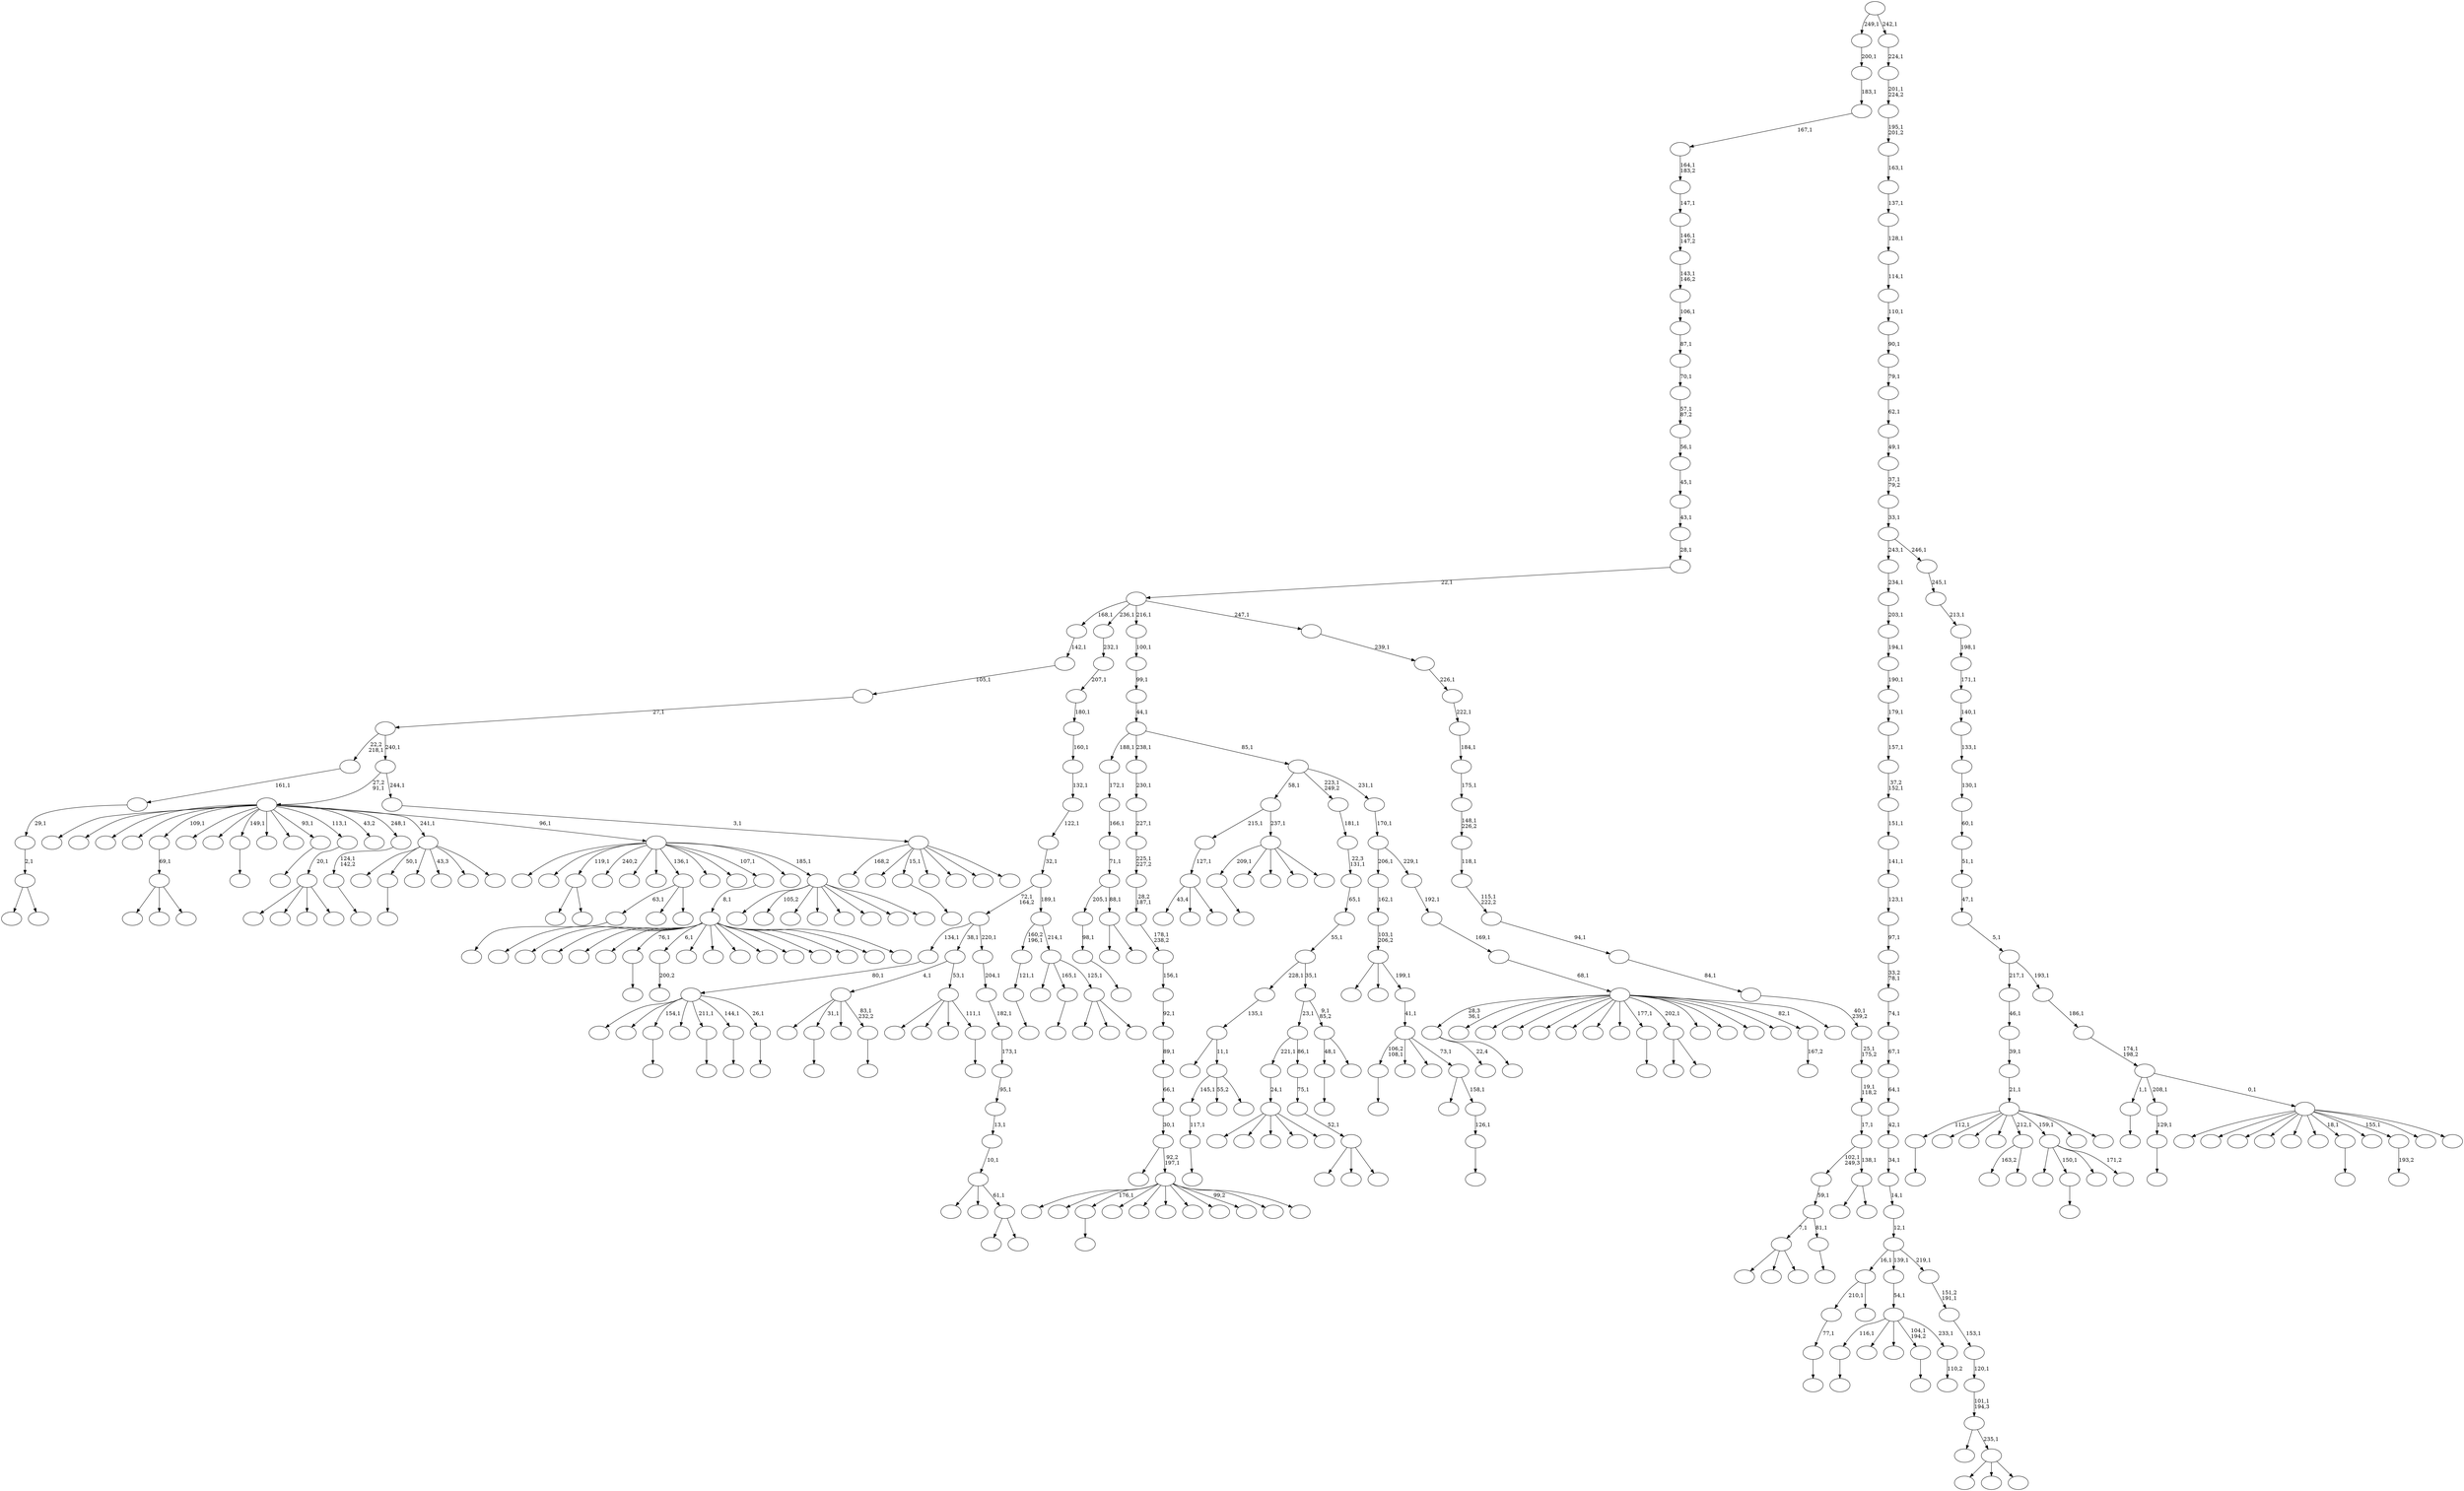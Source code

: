 digraph T {
	450 [label=""]
	449 [label=""]
	448 [label=""]
	447 [label=""]
	446 [label=""]
	445 [label=""]
	444 [label=""]
	443 [label=""]
	442 [label=""]
	441 [label=""]
	440 [label=""]
	439 [label=""]
	438 [label=""]
	437 [label=""]
	436 [label=""]
	435 [label=""]
	434 [label=""]
	433 [label=""]
	432 [label=""]
	431 [label=""]
	430 [label=""]
	429 [label=""]
	428 [label=""]
	427 [label=""]
	426 [label=""]
	425 [label=""]
	424 [label=""]
	423 [label=""]
	422 [label=""]
	421 [label=""]
	420 [label=""]
	419 [label=""]
	418 [label=""]
	417 [label=""]
	416 [label=""]
	415 [label=""]
	414 [label=""]
	413 [label=""]
	412 [label=""]
	411 [label=""]
	410 [label=""]
	409 [label=""]
	408 [label=""]
	407 [label=""]
	406 [label=""]
	405 [label=""]
	404 [label=""]
	403 [label=""]
	402 [label=""]
	401 [label=""]
	400 [label=""]
	399 [label=""]
	398 [label=""]
	397 [label=""]
	396 [label=""]
	395 [label=""]
	394 [label=""]
	393 [label=""]
	392 [label=""]
	391 [label=""]
	390 [label=""]
	389 [label=""]
	388 [label=""]
	387 [label=""]
	386 [label=""]
	385 [label=""]
	384 [label=""]
	383 [label=""]
	382 [label=""]
	381 [label=""]
	380 [label=""]
	379 [label=""]
	378 [label=""]
	377 [label=""]
	376 [label=""]
	375 [label=""]
	374 [label=""]
	373 [label=""]
	372 [label=""]
	371 [label=""]
	370 [label=""]
	369 [label=""]
	368 [label=""]
	367 [label=""]
	366 [label=""]
	365 [label=""]
	364 [label=""]
	363 [label=""]
	362 [label=""]
	361 [label=""]
	360 [label=""]
	359 [label=""]
	358 [label=""]
	357 [label=""]
	356 [label=""]
	355 [label=""]
	354 [label=""]
	353 [label=""]
	352 [label=""]
	351 [label=""]
	350 [label=""]
	349 [label=""]
	348 [label=""]
	347 [label=""]
	346 [label=""]
	345 [label=""]
	344 [label=""]
	343 [label=""]
	342 [label=""]
	341 [label=""]
	340 [label=""]
	339 [label=""]
	338 [label=""]
	337 [label=""]
	336 [label=""]
	335 [label=""]
	334 [label=""]
	333 [label=""]
	332 [label=""]
	331 [label=""]
	330 [label=""]
	329 [label=""]
	328 [label=""]
	327 [label=""]
	326 [label=""]
	325 [label=""]
	324 [label=""]
	323 [label=""]
	322 [label=""]
	321 [label=""]
	320 [label=""]
	319 [label=""]
	318 [label=""]
	317 [label=""]
	316 [label=""]
	315 [label=""]
	314 [label=""]
	313 [label=""]
	312 [label=""]
	311 [label=""]
	310 [label=""]
	309 [label=""]
	308 [label=""]
	307 [label=""]
	306 [label=""]
	305 [label=""]
	304 [label=""]
	303 [label=""]
	302 [label=""]
	301 [label=""]
	300 [label=""]
	299 [label=""]
	298 [label=""]
	297 [label=""]
	296 [label=""]
	295 [label=""]
	294 [label=""]
	293 [label=""]
	292 [label=""]
	291 [label=""]
	290 [label=""]
	289 [label=""]
	288 [label=""]
	287 [label=""]
	286 [label=""]
	285 [label=""]
	284 [label=""]
	283 [label=""]
	282 [label=""]
	281 [label=""]
	280 [label=""]
	279 [label=""]
	278 [label=""]
	277 [label=""]
	276 [label=""]
	275 [label=""]
	274 [label=""]
	273 [label=""]
	272 [label=""]
	271 [label=""]
	270 [label=""]
	269 [label=""]
	268 [label=""]
	267 [label=""]
	266 [label=""]
	265 [label=""]
	264 [label=""]
	263 [label=""]
	262 [label=""]
	261 [label=""]
	260 [label=""]
	259 [label=""]
	258 [label=""]
	257 [label=""]
	256 [label=""]
	255 [label=""]
	254 [label=""]
	253 [label=""]
	252 [label=""]
	251 [label=""]
	250 [label=""]
	249 [label=""]
	248 [label=""]
	247 [label=""]
	246 [label=""]
	245 [label=""]
	244 [label=""]
	243 [label=""]
	242 [label=""]
	241 [label=""]
	240 [label=""]
	239 [label=""]
	238 [label=""]
	237 [label=""]
	236 [label=""]
	235 [label=""]
	234 [label=""]
	233 [label=""]
	232 [label=""]
	231 [label=""]
	230 [label=""]
	229 [label=""]
	228 [label=""]
	227 [label=""]
	226 [label=""]
	225 [label=""]
	224 [label=""]
	223 [label=""]
	222 [label=""]
	221 [label=""]
	220 [label=""]
	219 [label=""]
	218 [label=""]
	217 [label=""]
	216 [label=""]
	215 [label=""]
	214 [label=""]
	213 [label=""]
	212 [label=""]
	211 [label=""]
	210 [label=""]
	209 [label=""]
	208 [label=""]
	207 [label=""]
	206 [label=""]
	205 [label=""]
	204 [label=""]
	203 [label=""]
	202 [label=""]
	201 [label=""]
	200 [label=""]
	199 [label=""]
	198 [label=""]
	197 [label=""]
	196 [label=""]
	195 [label=""]
	194 [label=""]
	193 [label=""]
	192 [label=""]
	191 [label=""]
	190 [label=""]
	189 [label=""]
	188 [label=""]
	187 [label=""]
	186 [label=""]
	185 [label=""]
	184 [label=""]
	183 [label=""]
	182 [label=""]
	181 [label=""]
	180 [label=""]
	179 [label=""]
	178 [label=""]
	177 [label=""]
	176 [label=""]
	175 [label=""]
	174 [label=""]
	173 [label=""]
	172 [label=""]
	171 [label=""]
	170 [label=""]
	169 [label=""]
	168 [label=""]
	167 [label=""]
	166 [label=""]
	165 [label=""]
	164 [label=""]
	163 [label=""]
	162 [label=""]
	161 [label=""]
	160 [label=""]
	159 [label=""]
	158 [label=""]
	157 [label=""]
	156 [label=""]
	155 [label=""]
	154 [label=""]
	153 [label=""]
	152 [label=""]
	151 [label=""]
	150 [label=""]
	149 [label=""]
	148 [label=""]
	147 [label=""]
	146 [label=""]
	145 [label=""]
	144 [label=""]
	143 [label=""]
	142 [label=""]
	141 [label=""]
	140 [label=""]
	139 [label=""]
	138 [label=""]
	137 [label=""]
	136 [label=""]
	135 [label=""]
	134 [label=""]
	133 [label=""]
	132 [label=""]
	131 [label=""]
	130 [label=""]
	129 [label=""]
	128 [label=""]
	127 [label=""]
	126 [label=""]
	125 [label=""]
	124 [label=""]
	123 [label=""]
	122 [label=""]
	121 [label=""]
	120 [label=""]
	119 [label=""]
	118 [label=""]
	117 [label=""]
	116 [label=""]
	115 [label=""]
	114 [label=""]
	113 [label=""]
	112 [label=""]
	111 [label=""]
	110 [label=""]
	109 [label=""]
	108 [label=""]
	107 [label=""]
	106 [label=""]
	105 [label=""]
	104 [label=""]
	103 [label=""]
	102 [label=""]
	101 [label=""]
	100 [label=""]
	99 [label=""]
	98 [label=""]
	97 [label=""]
	96 [label=""]
	95 [label=""]
	94 [label=""]
	93 [label=""]
	92 [label=""]
	91 [label=""]
	90 [label=""]
	89 [label=""]
	88 [label=""]
	87 [label=""]
	86 [label=""]
	85 [label=""]
	84 [label=""]
	83 [label=""]
	82 [label=""]
	81 [label=""]
	80 [label=""]
	79 [label=""]
	78 [label=""]
	77 [label=""]
	76 [label=""]
	75 [label=""]
	74 [label=""]
	73 [label=""]
	72 [label=""]
	71 [label=""]
	70 [label=""]
	69 [label=""]
	68 [label=""]
	67 [label=""]
	66 [label=""]
	65 [label=""]
	64 [label=""]
	63 [label=""]
	62 [label=""]
	61 [label=""]
	60 [label=""]
	59 [label=""]
	58 [label=""]
	57 [label=""]
	56 [label=""]
	55 [label=""]
	54 [label=""]
	53 [label=""]
	52 [label=""]
	51 [label=""]
	50 [label=""]
	49 [label=""]
	48 [label=""]
	47 [label=""]
	46 [label=""]
	45 [label=""]
	44 [label=""]
	43 [label=""]
	42 [label=""]
	41 [label=""]
	40 [label=""]
	39 [label=""]
	38 [label=""]
	37 [label=""]
	36 [label=""]
	35 [label=""]
	34 [label=""]
	33 [label=""]
	32 [label=""]
	31 [label=""]
	30 [label=""]
	29 [label=""]
	28 [label=""]
	27 [label=""]
	26 [label=""]
	25 [label=""]
	24 [label=""]
	23 [label=""]
	22 [label=""]
	21 [label=""]
	20 [label=""]
	19 [label=""]
	18 [label=""]
	17 [label=""]
	16 [label=""]
	15 [label=""]
	14 [label=""]
	13 [label=""]
	12 [label=""]
	11 [label=""]
	10 [label=""]
	9 [label=""]
	8 [label=""]
	7 [label=""]
	6 [label=""]
	5 [label=""]
	4 [label=""]
	3 [label=""]
	2 [label=""]
	1 [label=""]
	0 [label=""]
	442 -> 443 [label=""]
	441 -> 442 [label="117,1"]
	435 -> 436 [label=""]
	428 -> 429 [label=""]
	424 -> 425 [label=""]
	420 -> 427 [label="22,4"]
	420 -> 421 [label=""]
	416 -> 417 [label=""]
	415 -> 416 [label="77,1"]
	407 -> 439 [label=""]
	407 -> 408 [label=""]
	405 -> 406 [label=""]
	401 -> 402 [label=""]
	392 -> 393 [label=""]
	389 -> 390 [label=""]
	385 -> 386 [label=""]
	383 -> 432 [label=""]
	383 -> 384 [label=""]
	382 -> 383 [label="2,1"]
	381 -> 382 [label="29,1"]
	380 -> 381 [label="161,1"]
	373 -> 374 [label=""]
	371 -> 372 [label=""]
	370 -> 371 [label="121,1"]
	362 -> 412 [label="163,2"]
	362 -> 363 [label=""]
	360 -> 361 [label=""]
	359 -> 360 [label="98,1"]
	355 -> 356 [label=""]
	353 -> 415 [label="210,1"]
	353 -> 354 [label=""]
	351 -> 352 [label=""]
	333 -> 378 [label=""]
	333 -> 347 [label=""]
	333 -> 334 [label=""]
	332 -> 333 [label="69,1"]
	330 -> 331 [label=""]
	324 -> 441 [label="145,1"]
	324 -> 364 [label="55,2"]
	324 -> 325 [label=""]
	323 -> 423 [label=""]
	323 -> 324 [label="11,1"]
	322 -> 323 [label="135,1"]
	320 -> 321 [label="200,2"]
	312 -> 313 [label=""]
	310 -> 311 [label=""]
	303 -> 304 [label=""]
	299 -> 422 [label="43,4"]
	299 -> 335 [label=""]
	299 -> 300 [label=""]
	298 -> 299 [label="127,1"]
	293 -> 358 [label=""]
	293 -> 294 [label=""]
	292 -> 359 [label="205,1"]
	292 -> 293 [label="88,1"]
	291 -> 292 [label="71,1"]
	290 -> 291 [label="166,1"]
	289 -> 290 [label="172,1"]
	278 -> 279 [label=""]
	276 -> 430 [label=""]
	276 -> 343 [label=""]
	276 -> 306 [label=""]
	276 -> 281 [label=""]
	276 -> 277 [label=""]
	275 -> 276 [label="24,1"]
	273 -> 340 [label=""]
	273 -> 328 [label=""]
	273 -> 274 [label=""]
	271 -> 392 [label="63,1"]
	271 -> 283 [label=""]
	271 -> 272 [label=""]
	268 -> 269 [label=""]
	266 -> 267 [label=""]
	263 -> 339 [label=""]
	263 -> 264 [label=""]
	259 -> 447 [label=""]
	259 -> 424 [label="150,1"]
	259 -> 342 [label=""]
	259 -> 260 [label="171,2"]
	256 -> 257 [label=""]
	253 -> 254 [label=""]
	252 -> 253 [label="129,1"]
	250 -> 251 [label=""]
	249 -> 411 [label=""]
	249 -> 409 [label=""]
	249 -> 385 [label="154,1"]
	249 -> 369 [label=""]
	249 -> 330 [label="211,1"]
	249 -> 278 [label="144,1"]
	249 -> 250 [label="26,1"]
	248 -> 249 [label="80,1"]
	246 -> 247 [label=""]
	241 -> 444 [label=""]
	241 -> 350 [label=""]
	241 -> 242 [label=""]
	240 -> 241 [label="52,1"]
	239 -> 240 [label="75,1"]
	238 -> 275 [label="221,1"]
	238 -> 239 [label="86,1"]
	234 -> 235 [label=""]
	232 -> 233 [label="193,2"]
	225 -> 226 [label=""]
	224 -> 446 [label=""]
	224 -> 312 [label="31,1"]
	224 -> 296 [label=""]
	224 -> 225 [label="83,1\n232,2"]
	220 -> 410 [label=""]
	220 -> 387 [label=""]
	220 -> 373 [label="176,1"]
	220 -> 368 [label=""]
	220 -> 366 [label=""]
	220 -> 348 [label=""]
	220 -> 346 [label=""]
	220 -> 319 [label=""]
	220 -> 270 [label="99,2"]
	220 -> 229 [label=""]
	220 -> 221 [label=""]
	219 -> 341 [label=""]
	219 -> 220 [label="92,2\n197,1"]
	218 -> 219 [label="30,1"]
	217 -> 218 [label="66,1"]
	216 -> 217 [label="89,1"]
	215 -> 216 [label="92,1"]
	214 -> 215 [label="156,1"]
	213 -> 214 [label="178,1\n238,2"]
	212 -> 213 [label="28,2\n187,1"]
	211 -> 212 [label="225,1\n227,2"]
	210 -> 211 [label="227,1"]
	209 -> 210 [label="230,1"]
	205 -> 419 [label=""]
	205 -> 315 [label=""]
	205 -> 297 [label=""]
	205 -> 206 [label=""]
	204 -> 205 [label="20,1"]
	199 -> 437 [label=""]
	199 -> 433 [label=""]
	199 -> 426 [label=""]
	199 -> 395 [label=""]
	199 -> 379 [label=""]
	199 -> 355 [label="76,1"]
	199 -> 320 [label="6,1"]
	199 -> 316 [label=""]
	199 -> 302 [label=""]
	199 -> 301 [label=""]
	199 -> 286 [label=""]
	199 -> 258 [label=""]
	199 -> 228 [label=""]
	199 -> 202 [label=""]
	199 -> 201 [label=""]
	199 -> 200 [label=""]
	198 -> 199 [label="8,1"]
	194 -> 195 [label=""]
	193 -> 194 [label="124,1\n142,2"]
	189 -> 440 [label=""]
	189 -> 405 [label="50,1"]
	189 -> 388 [label=""]
	189 -> 344 [label="43,3"]
	189 -> 284 [label=""]
	189 -> 190 [label=""]
	183 -> 184 [label=""]
	181 -> 435 [label="112,1"]
	181 -> 394 [label=""]
	181 -> 377 [label=""]
	181 -> 375 [label=""]
	181 -> 362 [label="212,1"]
	181 -> 259 [label="159,1"]
	181 -> 243 [label=""]
	181 -> 182 [label=""]
	180 -> 181 [label="21,1"]
	179 -> 180 [label="39,1"]
	178 -> 179 [label="46,1"]
	175 -> 176 [label=""]
	174 -> 285 [label=""]
	174 -> 280 [label=""]
	174 -> 192 [label=""]
	174 -> 175 [label="111,1"]
	173 -> 224 [label="4,1"]
	173 -> 174 [label="53,1"]
	171 -> 172 [label="110,2"]
	170 -> 389 [label="116,1"]
	170 -> 337 [label=""]
	170 -> 188 [label=""]
	170 -> 183 [label="104,1\n194,2"]
	170 -> 171 [label="233,1"]
	169 -> 170 [label="54,1"]
	167 -> 305 [label=""]
	167 -> 262 [label=""]
	167 -> 168 [label=""]
	166 -> 196 [label=""]
	166 -> 167 [label="235,1"]
	165 -> 166 [label="101,1\n194,3"]
	164 -> 165 [label="120,1"]
	163 -> 164 [label="153,1"]
	162 -> 163 [label="151,2\n191,1"]
	161 -> 353 [label="16,1"]
	161 -> 169 [label="139,1"]
	161 -> 162 [label="219,1"]
	160 -> 161 [label="12,1"]
	159 -> 160 [label="14,1"]
	158 -> 159 [label="34,1"]
	157 -> 158 [label="42,1"]
	156 -> 157 [label="64,1"]
	155 -> 156 [label="67,1"]
	154 -> 155 [label="74,1"]
	153 -> 154 [label="33,2\n78,1"]
	152 -> 153 [label="97,1"]
	151 -> 152 [label="123,1"]
	150 -> 151 [label="141,1"]
	149 -> 150 [label="151,1"]
	148 -> 149 [label="37,2\n152,1"]
	147 -> 148 [label="157,1"]
	146 -> 147 [label="179,1"]
	145 -> 146 [label="190,1"]
	144 -> 145 [label="194,1"]
	143 -> 144 [label="203,1"]
	142 -> 143 [label="234,1"]
	139 -> 401 [label="209,1"]
	139 -> 349 [label=""]
	139 -> 245 [label=""]
	139 -> 208 [label=""]
	139 -> 140 [label=""]
	138 -> 298 [label="215,1"]
	138 -> 139 [label="237,1"]
	136 -> 137 [label=""]
	135 -> 136 [label="126,1"]
	134 -> 265 [label=""]
	134 -> 135 [label="158,1"]
	133 -> 246 [label="106,2\n108,1"]
	133 -> 230 [label=""]
	133 -> 141 [label=""]
	133 -> 134 [label="73,1"]
	132 -> 133 [label="41,1"]
	131 -> 309 [label=""]
	131 -> 203 [label=""]
	131 -> 132 [label="199,1"]
	130 -> 131 [label="103,1\n206,2"]
	129 -> 130 [label="162,1"]
	126 -> 365 [label=""]
	126 -> 336 [label="105,2"]
	126 -> 314 [label=""]
	126 -> 255 [label=""]
	126 -> 237 [label=""]
	126 -> 185 [label=""]
	126 -> 177 [label=""]
	126 -> 127 [label=""]
	125 -> 449 [label=""]
	125 -> 438 [label=""]
	125 -> 407 [label="119,1"]
	125 -> 376 [label="240,2"]
	125 -> 329 [label=""]
	125 -> 327 [label=""]
	125 -> 271 [label="136,1"]
	125 -> 244 [label=""]
	125 -> 223 [label=""]
	125 -> 198 [label="107,1"]
	125 -> 186 [label=""]
	125 -> 126 [label="185,1"]
	124 -> 434 [label=""]
	124 -> 418 [label=""]
	124 -> 413 [label=""]
	124 -> 400 [label=""]
	124 -> 332 [label="109,1"]
	124 -> 318 [label=""]
	124 -> 317 [label=""]
	124 -> 303 [label="149,1"]
	124 -> 295 [label=""]
	124 -> 287 [label=""]
	124 -> 234 [label="93,1"]
	124 -> 204 [label="113,1"]
	124 -> 197 [label="43,2"]
	124 -> 193 [label="248,1"]
	124 -> 189 [label="241,1"]
	124 -> 125 [label="96,1"]
	121 -> 122 [label=""]
	120 -> 273 [label="7,1"]
	120 -> 121 [label="81,1"]
	119 -> 120 [label="59,1"]
	117 -> 398 [label="168,2"]
	117 -> 391 [label=""]
	117 -> 310 [label="15,1"]
	117 -> 261 [label=""]
	117 -> 236 [label=""]
	117 -> 222 [label=""]
	117 -> 118 [label=""]
	116 -> 117 [label="3,1"]
	115 -> 124 [label="27,2\n91,1"]
	115 -> 116 [label="244,1"]
	114 -> 380 [label="22,2\n218,1"]
	114 -> 115 [label="240,1"]
	113 -> 114 [label="27,1"]
	112 -> 113 [label="105,1"]
	111 -> 112 [label="142,1"]
	109 -> 345 [label=""]
	109 -> 110 [label=""]
	108 -> 403 [label=""]
	108 -> 231 [label=""]
	108 -> 109 [label="61,1"]
	107 -> 108 [label="10,1"]
	106 -> 107 [label="13,1"]
	105 -> 106 [label="95,1"]
	104 -> 105 [label="173,1"]
	103 -> 104 [label="182,1"]
	102 -> 103 [label="204,1"]
	101 -> 248 [label="134,1"]
	101 -> 173 [label="38,1"]
	101 -> 102 [label="220,1"]
	99 -> 307 [label=""]
	99 -> 128 [label=""]
	99 -> 100 [label=""]
	98 -> 404 [label=""]
	98 -> 266 [label="165,1"]
	98 -> 99 [label="125,1"]
	97 -> 370 [label="160,2\n196,1"]
	97 -> 98 [label="214,1"]
	96 -> 101 [label="72,1\n164,2"]
	96 -> 97 [label="189,1"]
	95 -> 96 [label="32,1"]
	94 -> 95 [label="122,1"]
	93 -> 94 [label="132,1"]
	92 -> 93 [label="160,1"]
	91 -> 92 [label="180,1"]
	90 -> 91 [label="207,1"]
	89 -> 90 [label="232,1"]
	87 -> 256 [label="48,1"]
	87 -> 88 [label=""]
	86 -> 238 [label="23,1"]
	86 -> 87 [label="9,1\n85,2"]
	85 -> 322 [label="228,1"]
	85 -> 86 [label="35,1"]
	84 -> 85 [label="55,1"]
	83 -> 84 [label="65,1"]
	82 -> 83 [label="22,3\n131,1"]
	81 -> 82 [label="181,1"]
	79 -> 80 [label="167,2"]
	77 -> 420 [label="28,3\n36,1"]
	77 -> 399 [label=""]
	77 -> 396 [label=""]
	77 -> 367 [label=""]
	77 -> 357 [label=""]
	77 -> 326 [label=""]
	77 -> 288 [label=""]
	77 -> 282 [label=""]
	77 -> 268 [label="177,1"]
	77 -> 263 [label="202,1"]
	77 -> 227 [label=""]
	77 -> 207 [label=""]
	77 -> 187 [label=""]
	77 -> 123 [label=""]
	77 -> 79 [label="82,1"]
	77 -> 78 [label=""]
	76 -> 77 [label="68,1"]
	75 -> 76 [label="169,1"]
	74 -> 75 [label="192,1"]
	73 -> 129 [label="206,1"]
	73 -> 74 [label="229,1"]
	72 -> 73 [label="170,1"]
	71 -> 138 [label="58,1"]
	71 -> 81 [label="223,1\n249,2"]
	71 -> 72 [label="231,1"]
	70 -> 289 [label="188,1"]
	70 -> 209 [label="238,1"]
	70 -> 71 [label="85,1"]
	69 -> 70 [label="44,1"]
	68 -> 69 [label="99,1"]
	67 -> 68 [label="100,1"]
	65 -> 308 [label=""]
	65 -> 66 [label=""]
	64 -> 119 [label="102,1\n249,3"]
	64 -> 65 [label="138,1"]
	63 -> 64 [label="17,1"]
	62 -> 63 [label="19,1\n118,2"]
	61 -> 62 [label="25,1\n175,2"]
	60 -> 61 [label="40,1\n239,2"]
	59 -> 60 [label="84,1"]
	58 -> 59 [label="94,1"]
	57 -> 58 [label="115,1\n222,2"]
	56 -> 57 [label="118,1"]
	55 -> 56 [label="148,1\n226,2"]
	54 -> 55 [label="175,1"]
	53 -> 54 [label="184,1"]
	52 -> 53 [label="222,1"]
	51 -> 52 [label="226,1"]
	50 -> 51 [label="239,1"]
	49 -> 111 [label="168,1"]
	49 -> 89 [label="236,1"]
	49 -> 67 [label="216,1"]
	49 -> 50 [label="247,1"]
	48 -> 49 [label="22,1"]
	47 -> 48 [label="28,1"]
	46 -> 47 [label="43,1"]
	45 -> 46 [label="45,1"]
	44 -> 45 [label="56,1"]
	43 -> 44 [label="57,1\n87,2"]
	42 -> 43 [label="70,1"]
	41 -> 42 [label="87,1"]
	40 -> 41 [label="106,1"]
	39 -> 40 [label="143,1\n146,2"]
	38 -> 39 [label="146,1\n147,2"]
	37 -> 38 [label="147,1"]
	36 -> 37 [label="164,1\n183,2"]
	35 -> 36 [label="167,1"]
	34 -> 35 [label="183,1"]
	33 -> 34 [label="200,1"]
	31 -> 450 [label=""]
	31 -> 448 [label=""]
	31 -> 445 [label=""]
	31 -> 431 [label=""]
	31 -> 414 [label=""]
	31 -> 397 [label=""]
	31 -> 351 [label="18,1"]
	31 -> 338 [label=""]
	31 -> 232 [label="155,1"]
	31 -> 191 [label=""]
	31 -> 32 [label=""]
	30 -> 428 [label="1,1"]
	30 -> 252 [label="208,1"]
	30 -> 31 [label="0,1"]
	29 -> 30 [label="174,1\n198,2"]
	28 -> 29 [label="186,1"]
	27 -> 178 [label="217,1"]
	27 -> 28 [label="193,1"]
	26 -> 27 [label="5,1"]
	25 -> 26 [label="47,1"]
	24 -> 25 [label="51,1"]
	23 -> 24 [label="60,1"]
	22 -> 23 [label="130,1"]
	21 -> 22 [label="133,1"]
	20 -> 21 [label="140,1"]
	19 -> 20 [label="171,1"]
	18 -> 19 [label="198,1"]
	17 -> 18 [label="213,1"]
	16 -> 17 [label="245,1"]
	15 -> 142 [label="243,1"]
	15 -> 16 [label="246,1"]
	14 -> 15 [label="33,1"]
	13 -> 14 [label="37,1\n79,2"]
	12 -> 13 [label="49,1"]
	11 -> 12 [label="62,1"]
	10 -> 11 [label="79,1"]
	9 -> 10 [label="90,1"]
	8 -> 9 [label="110,1"]
	7 -> 8 [label="114,1"]
	6 -> 7 [label="128,1"]
	5 -> 6 [label="137,1"]
	4 -> 5 [label="163,1"]
	3 -> 4 [label="195,1\n201,2"]
	2 -> 3 [label="201,1\n224,2"]
	1 -> 2 [label="224,1"]
	0 -> 33 [label="249,1"]
	0 -> 1 [label="242,1"]
}
